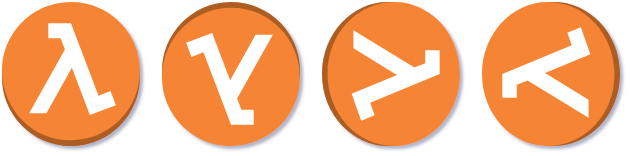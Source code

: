 <mxfile type="MultiCloud">
	<diagram id="diagram_1" name="AWS components">
		<mxGraphModel dx="1015" dy="661" grid="1" gridSize="10" guides="1" tooltips="1" connect="1" arrows="1" fold="1" page="1" pageScale="1" pageWidth="850" pageHeight="1100" math="0" shadow="1">
			<root>
				<mxCell id="0"/>
				<mxCell id="1" parent="0"/>
				<mxCell id="vertex:lambda_function:arn:aws:lambda:eu-west-1:123456789012:function:north" value="&lt;b&gt;Name&lt;/b&gt;: gradientDirection:north&lt;BR&gt;&lt;b&gt;ARN&lt;/b&gt;: arn:aws:lambda:eu-west-1:123456789012:function:north" style="verticalLabelPosition=bottom;verticalAlign=top;aspect=fixed;align=left;pointerEvents=1;shape=mxgraph.aws3.lambda_function;prIcon=server;fillColor=#F58534;gradientColor=none;html=1;noLabel=1;direction=north;" parent="1" vertex="1">
					<mxGeometry width="69" height="72" as="geometry" x="240"/>
				</mxCell>
				<mxCell id="vertex:lambda_function:arn:aws:lambda:eu-west-1:123456789012:function:south" value="&lt;b&gt;Name&lt;/b&gt;: gradientDirection:south&lt;BR&gt;&lt;b&gt;ARN&lt;/b&gt;: arn:aws:lambda:eu-west-1:123456789012:function:south" style="verticalLabelPosition=bottom;verticalAlign=top;aspect=fixed;align=left;pointerEvents=1;shape=mxgraph.aws3.lambda_function;prIcon=server;fillColor=#F58534;gradientColor=none;html=1;noLabel=1;direction=south;" parent="1" vertex="1">
					<mxGeometry width="69" height="72" as="geometry" x="160"/>
				</mxCell>
				<mxCell id="vertex:lambda_function:arn:aws:lambda:eu-west-1:123456789012:function:east" value="&lt;b&gt;Name&lt;/b&gt;: gradientDirection:east&lt;BR&gt;&lt;b&gt;ARN&lt;/b&gt;: arn:aws:lambda:eu-west-1:123456789012:function:east" style="verticalLabelPosition=bottom;verticalAlign=top;aspect=fixed;align=left;pointerEvents=1;shape=mxgraph.aws3.lambda_function;prIcon=server;fillColor=#F58534;gradientColor=none;html=1;noLabel=1;direction=east;" parent="1" vertex="1">
					<mxGeometry width="69" height="72" as="geometry"/>
				</mxCell>
				<mxCell id="vertex:lambda_function:arn:aws:lambda:eu-west-1:123456789012:function:west" value="&lt;b&gt;Name&lt;/b&gt;: gradientDirection:west&lt;BR&gt;&lt;b&gt;ARN&lt;/b&gt;: arn:aws:lambda:eu-west-1:123456789012:function:west" style="verticalLabelPosition=bottom;verticalAlign=top;aspect=fixed;align=left;pointerEvents=1;shape=mxgraph.aws3.lambda_function;prIcon=server;fillColor=#F58534;gradientColor=none;html=1;noLabel=1;direction=west;" parent="1" vertex="1">
					<mxGeometry width="69" height="72" as="geometry" x="80"/>
				</mxCell>
			</root>
		</mxGraphModel>
	</diagram>
</mxfile>